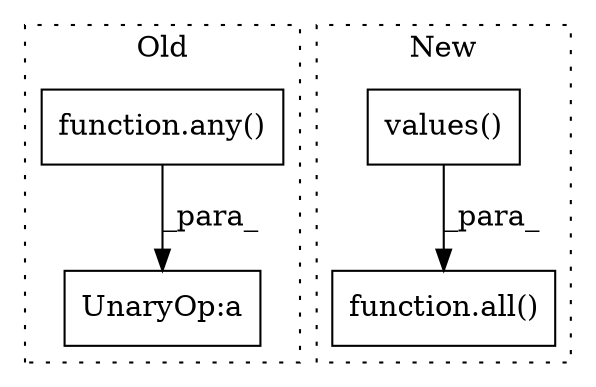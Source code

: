 digraph G {
subgraph cluster0 {
1 [label="function.any()" a="75" s="10164,10186" l="4,1" shape="box"];
3 [label="UnaryOp:a" a="61" s="10160" l="27" shape="box"];
label = "Old";
style="dotted";
}
subgraph cluster1 {
2 [label="function.all()" a="75" s="9887,9892" l="4,35" shape="box"];
4 [label="values()" a="75" s="9907" l="19" shape="box"];
label = "New";
style="dotted";
}
1 -> 3 [label="_para_"];
4 -> 2 [label="_para_"];
}
